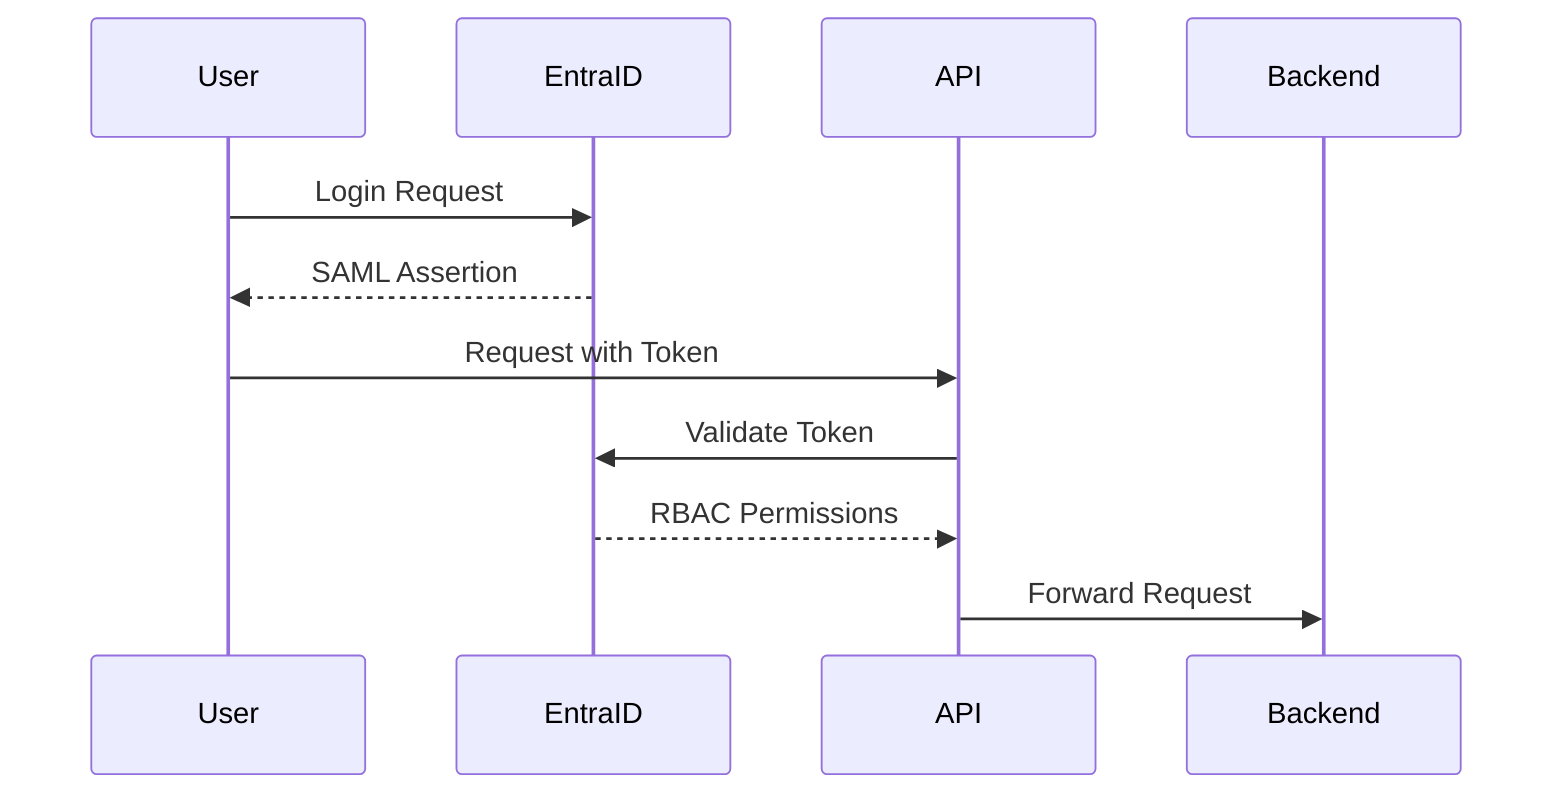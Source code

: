 sequenceDiagram
    User->>EntraID: Login Request
    EntraID-->>User: SAML Assertion
    User->>API: Request with Token
    API->>EntraID: Validate Token
    EntraID-->>API: RBAC Permissions
    API->>Backend: Forward Request